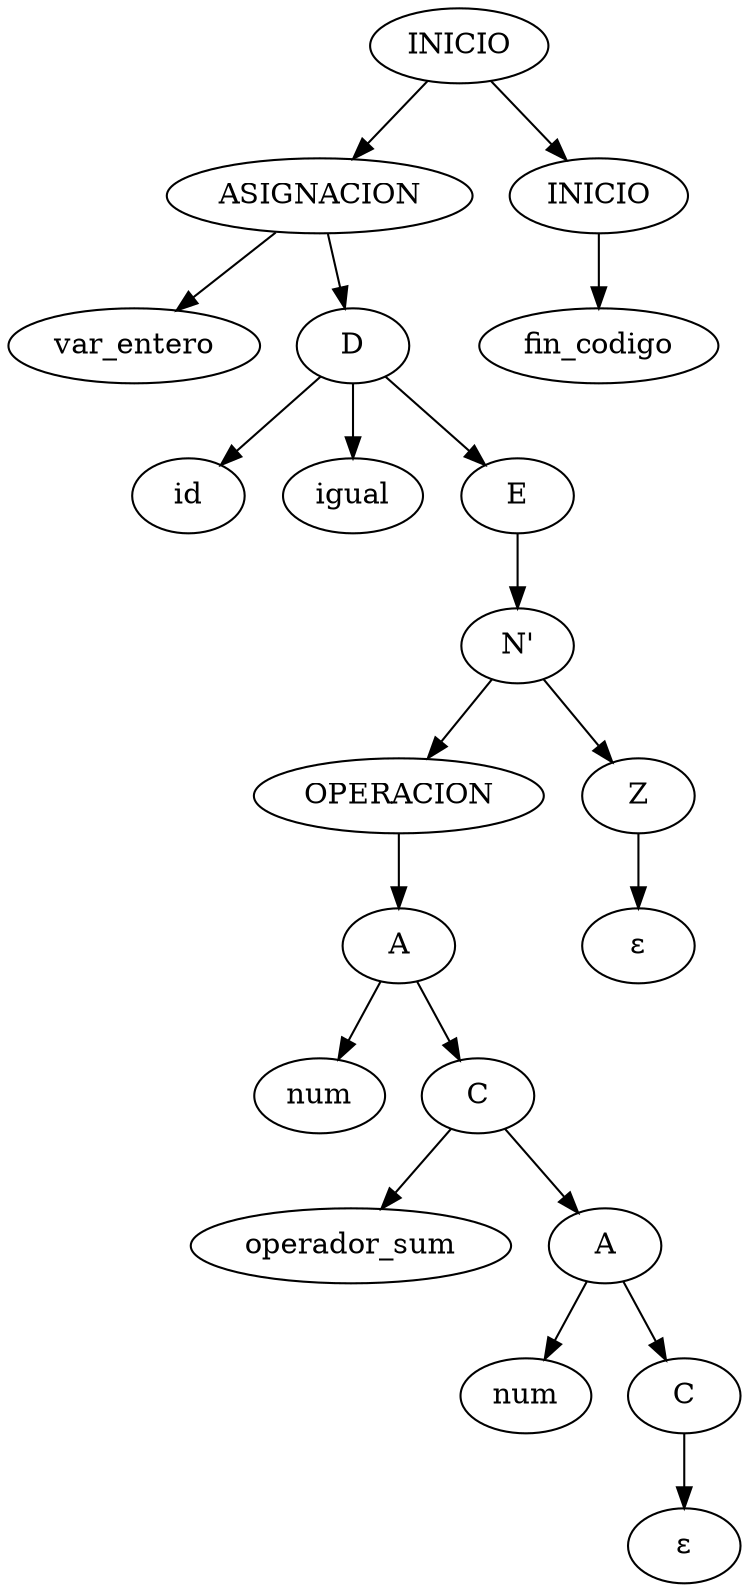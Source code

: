 // Arbol Sintactico
digraph {
	B [label=INICIO]
	D [label=ASIGNACION]
	B -> D
	C [label=INICIO]
	B -> C
	F [label=var_entero]
	D -> F
	E [label=D]
	D -> E
	I [label=id]
	E -> I
	H [label=igual]
	E -> H
	G [label=E]
	E -> G
	J [label="N'"]
	G -> J
	L [label=OPERACION]
	J -> L
	K [label=Z]
	J -> K
	M [label=A]
	L -> M
	O [label=num]
	M -> O
	N [label=C]
	M -> N
	Q [label=operador_sum]
	N -> Q
	P [label=A]
	N -> P
	S [label=num]
	P -> S
	R [label=C]
	P -> R
	T [label="ε"]
	R -> T
	U [label="ε"]
	K -> U
	V [label=fin_codigo]
	C -> V
}
